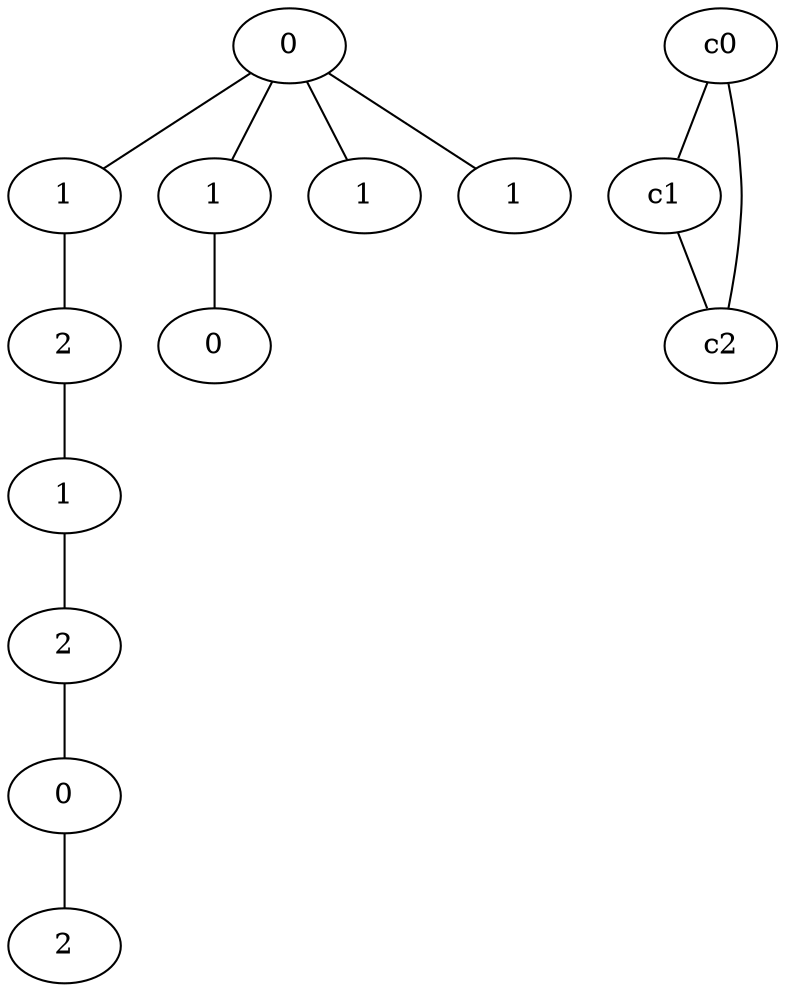 graph {
a0[label=0];
a1[label=1];
a2[label=2];
a3[label=1];
a4[label=2];
a5[label=0];
a6[label=2];
a7[label=1];
a8[label=0];
a9[label=1];
a10[label=1];
a0 -- a1;
a0 -- a7;
a0 -- a9;
a0 -- a10;
a1 -- a2;
a2 -- a3;
a3 -- a4;
a4 -- a5;
a5 -- a6;
a7 -- a8;
c0 -- c1;
c0 -- c2;
c1 -- c2;
}
